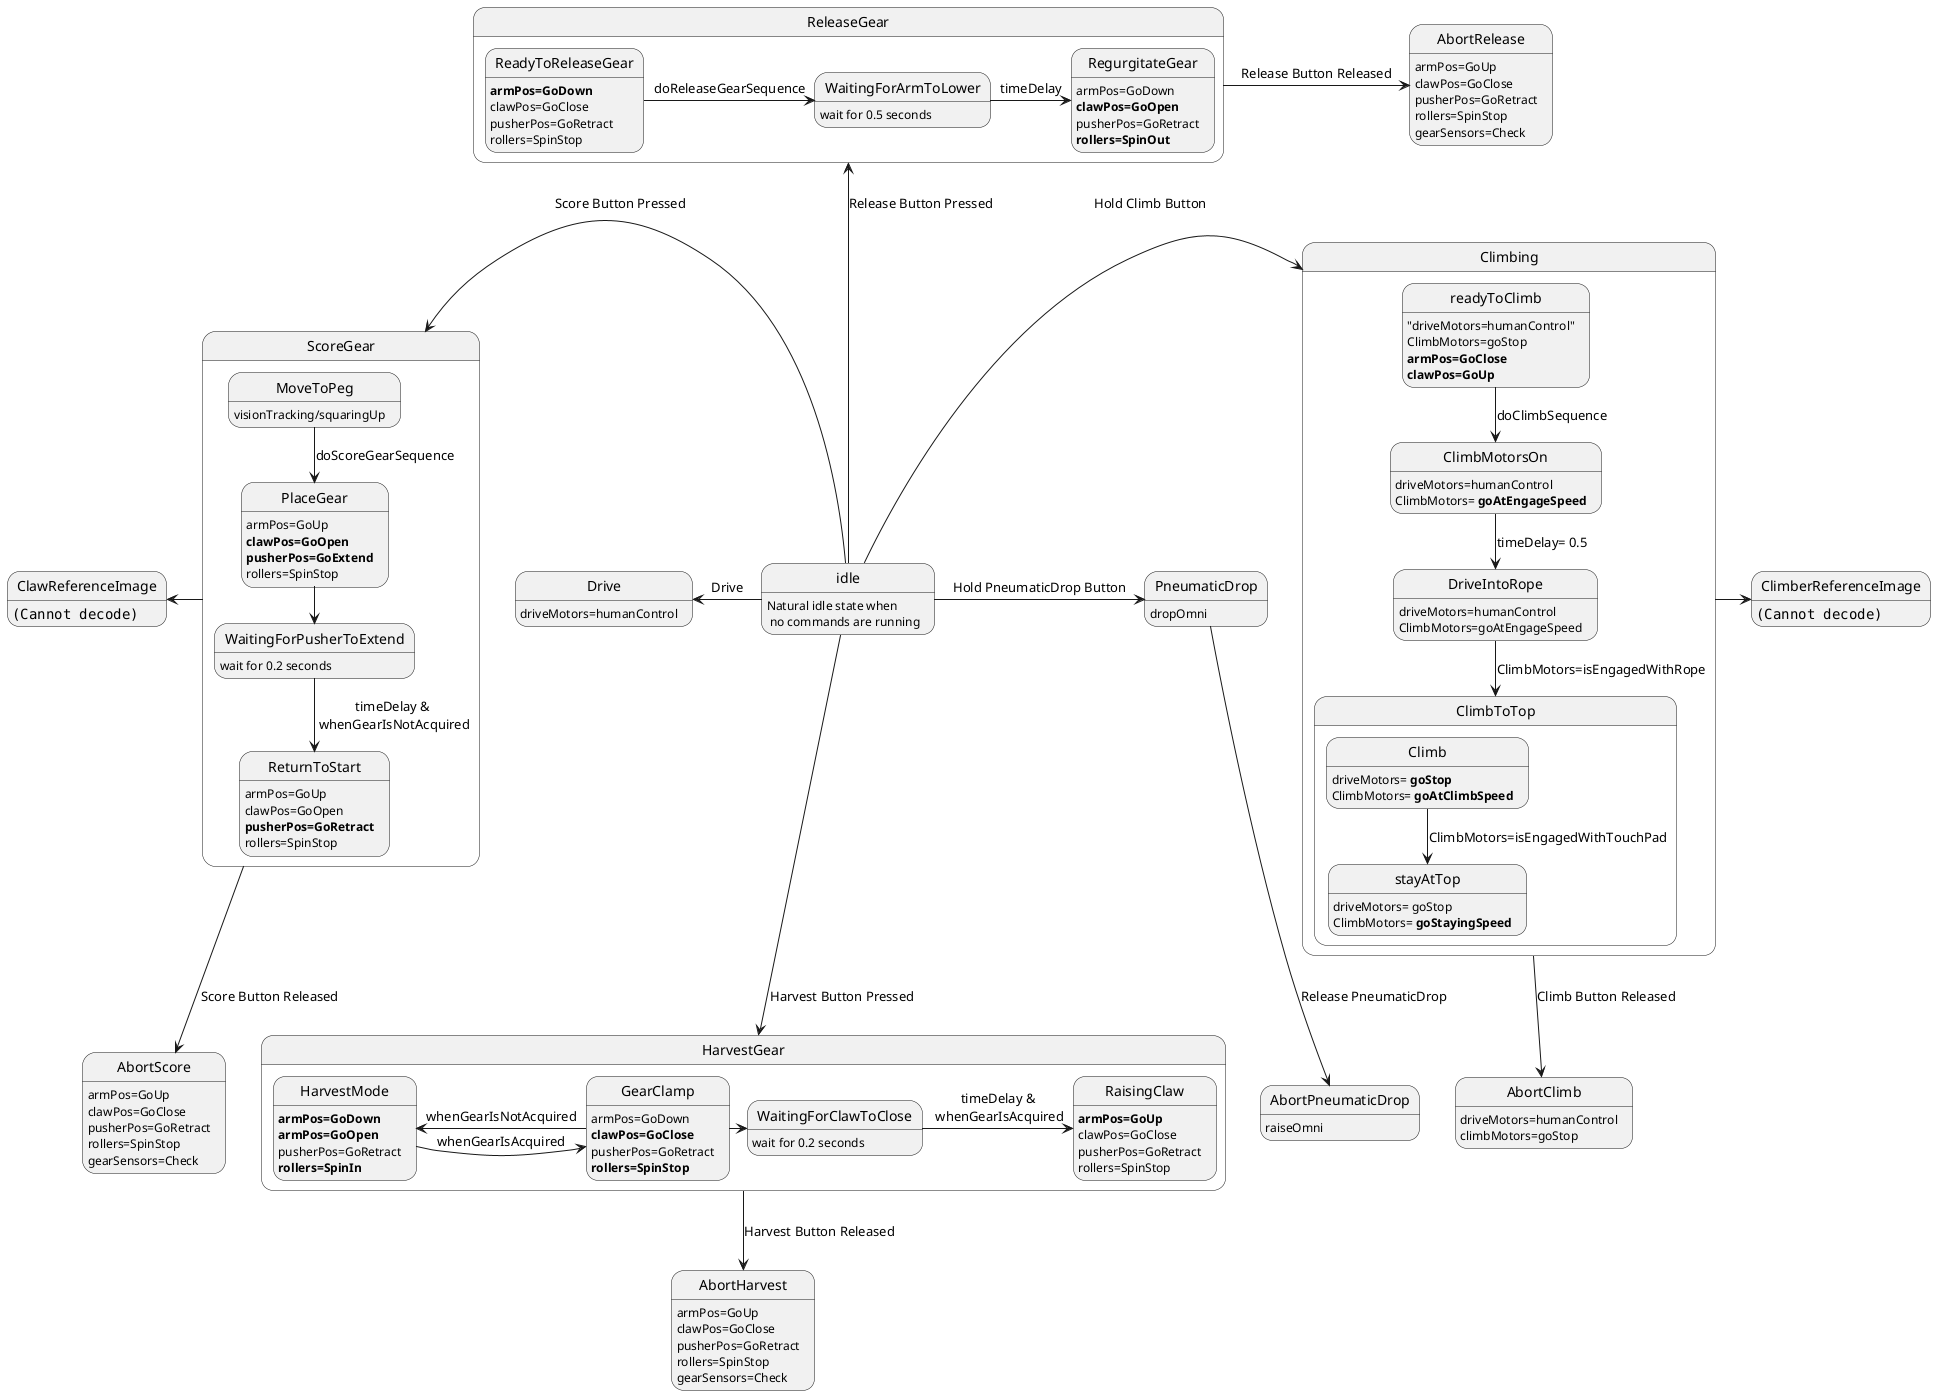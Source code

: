 @startuml

'''''states

idle: Natural idle state when\n no commands are running

ClawReferenceImage: <img:/Claw20170121_resized.JPG>
ClimberReferenceImage: <img:/Climber_resized.JPG>

	PneumaticDrop: dropOmni
	
	AbortPneumaticDrop: raiseOmni
	
	Drive: driveMotors=humanControl

state Climbing {

	readyToClimb: "driveMotors=humanControl"
	readyToClimb: ClimbMotors=goStop
	readyToClimb: <b>armPos=GoClose
	readyToClimb: <b>clawPos=GoUp

	ClimbMotorsOn: driveMotors=humanControl
	ClimbMotorsOn: ClimbMotors= <b>goAtEngageSpeed
 
	DriveIntoRope: driveMotors=humanControl
	DriveIntoRope: ClimbMotors=goAtEngageSpeed 

	state ClimbToTop {
	
		Climb: driveMotors= <b>goStop
		Climb: ClimbMotors= <b>goAtClimbSpeed
	
		stayAtTop: driveMotors= goStop
		stayAtTop: ClimbMotors= <b>goStayingSpeed
	
	}
}

	AbortClimb: driveMotors=humanControl
	AbortClimb: climbMotors=goStop

state HarvestGear {

	HarvestMode : <b>armPos=GoDown
	HarvestMode : <b>armPos=GoOpen
	HarvestMode : pusherPos=GoRetract
	HarvestMode : <b>rollers=SpinIn
	
	GearClamp : armPos=GoDown
	GearClamp : <b>clawPos=GoClose
	GearClamp : pusherPos=GoRetract
	GearClamp : <b>rollers=SpinStop
	
	WaitingForClawToClose : wait for 0.2 seconds
	
	RaisingClaw : <b>armPos=GoUp
	RaisingClaw : clawPos=GoClose
	RaisingClaw : pusherPos=GoRetract
	RaisingClaw : rollers=SpinStop
	
}

	AbortHarvest: armPos=GoUp
	AbortHarvest: clawPos=GoClose
	AbortHarvest: pusherPos=GoRetract
	AbortHarvest: rollers=SpinStop
	AbortHarvest: gearSensors=Check

state ScoreGear {

	MoveToPeg : visionTracking/squaringUp
	
	PlaceGear : armPos=GoUp
	PlaceGear : <b>clawPos=GoOpen
	PlaceGear : <b>pusherPos=GoExtend
	PlaceGear : rollers=SpinStop
	
	WaitingForPusherToExtend : wait for 0.2 seconds
	
	ReturnToStart : armPos=GoUp
	ReturnToStart : clawPos=GoOpen
	ReturnToStart : <b>pusherPos=GoRetract
	ReturnToStart : rollers=SpinStop

}

	AbortScore: armPos=GoUp
	AbortScore: clawPos=GoClose
	AbortScore: pusherPos=GoRetract
	AbortScore: rollers=SpinStop
	AbortScore: gearSensors=Check

state ReleaseGear {

	ReadyToReleaseGear : <b>armPos=GoDown
	ReadyToReleaseGear : clawPos=GoClose
	ReadyToReleaseGear : pusherPos=GoRetract
	ReadyToReleaseGear : rollers=SpinStop

	WaitingForArmToLower : wait for 0.5 seconds

	RegurgitateGear : armPos=GoDown
	RegurgitateGear : <b>clawPos=GoOpen
	RegurgitateGear : pusherPos=GoRetract
	RegurgitateGear : <b>rollers=SpinOut

}

	AbortRelease: armPos=GoUp
	AbortRelease: clawPos=GoClose
	AbortRelease: pusherPos=GoRetract
	AbortRelease: rollers=SpinStop
	AbortRelease: gearSensors=Check

'''''transitions

idle -left-> ScoreGear: Score Button Pressed
idle -down-> HarvestGear: Harvest Button Pressed 
idle -up-> ReleaseGear: Release Button Pressed
idle -right-> Climbing: Hold Climb Button
idle -right-> PneumaticDrop: Hold PneumaticDrop Button
idle -left-> Drive: Drive

PneumaticDrop -down-> AbortPneumaticDrop: Release PneumaticDrop

HarvestGear -down-> AbortHarvest: Harvest Button Released

ReleaseGear -right-> AbortRelease: Release Button Released

Climbing -right-> ClimberReferenceImage
Climbing -down-> AbortClimb: Climb Button Released

ScoreGear -left-> ClawReferenceImage
ScoreGear -down-> AbortScore: Score Button Released

readyToClimb -down-> ClimbMotorsOn: doClimbSequence

ClimbMotorsOn -down-> DriveIntoRope: timeDelay= 0.5

DriveIntoRope -down-> ClimbToTop: ClimbMotors=isEngagedWithRope

Climb -down-> stayAtTop: ClimbMotors=isEngagedWithTouchPad

HarvestMode -right-> GearClamp: whenGearIsAcquired

GearClamp -left-> HarvestMode: whenGearIsNotAcquired

GearClamp -right-> WaitingForClawToClose

WaitingForClawToClose -right-> RaisingClaw: timeDelay &\n whenGearIsAcquired

MoveToPeg -down-> PlaceGear: doScoreGearSequence

PlaceGear -down-> WaitingForPusherToExtend

WaitingForPusherToExtend -down-> ReturnToStart: timeDelay &\n whenGearIsNotAcquired

ReadyToReleaseGear -right-> WaitingForArmToLower: doReleaseGearSequence

WaitingForArmToLower -right-> RegurgitateGear: timeDelay

@enduml